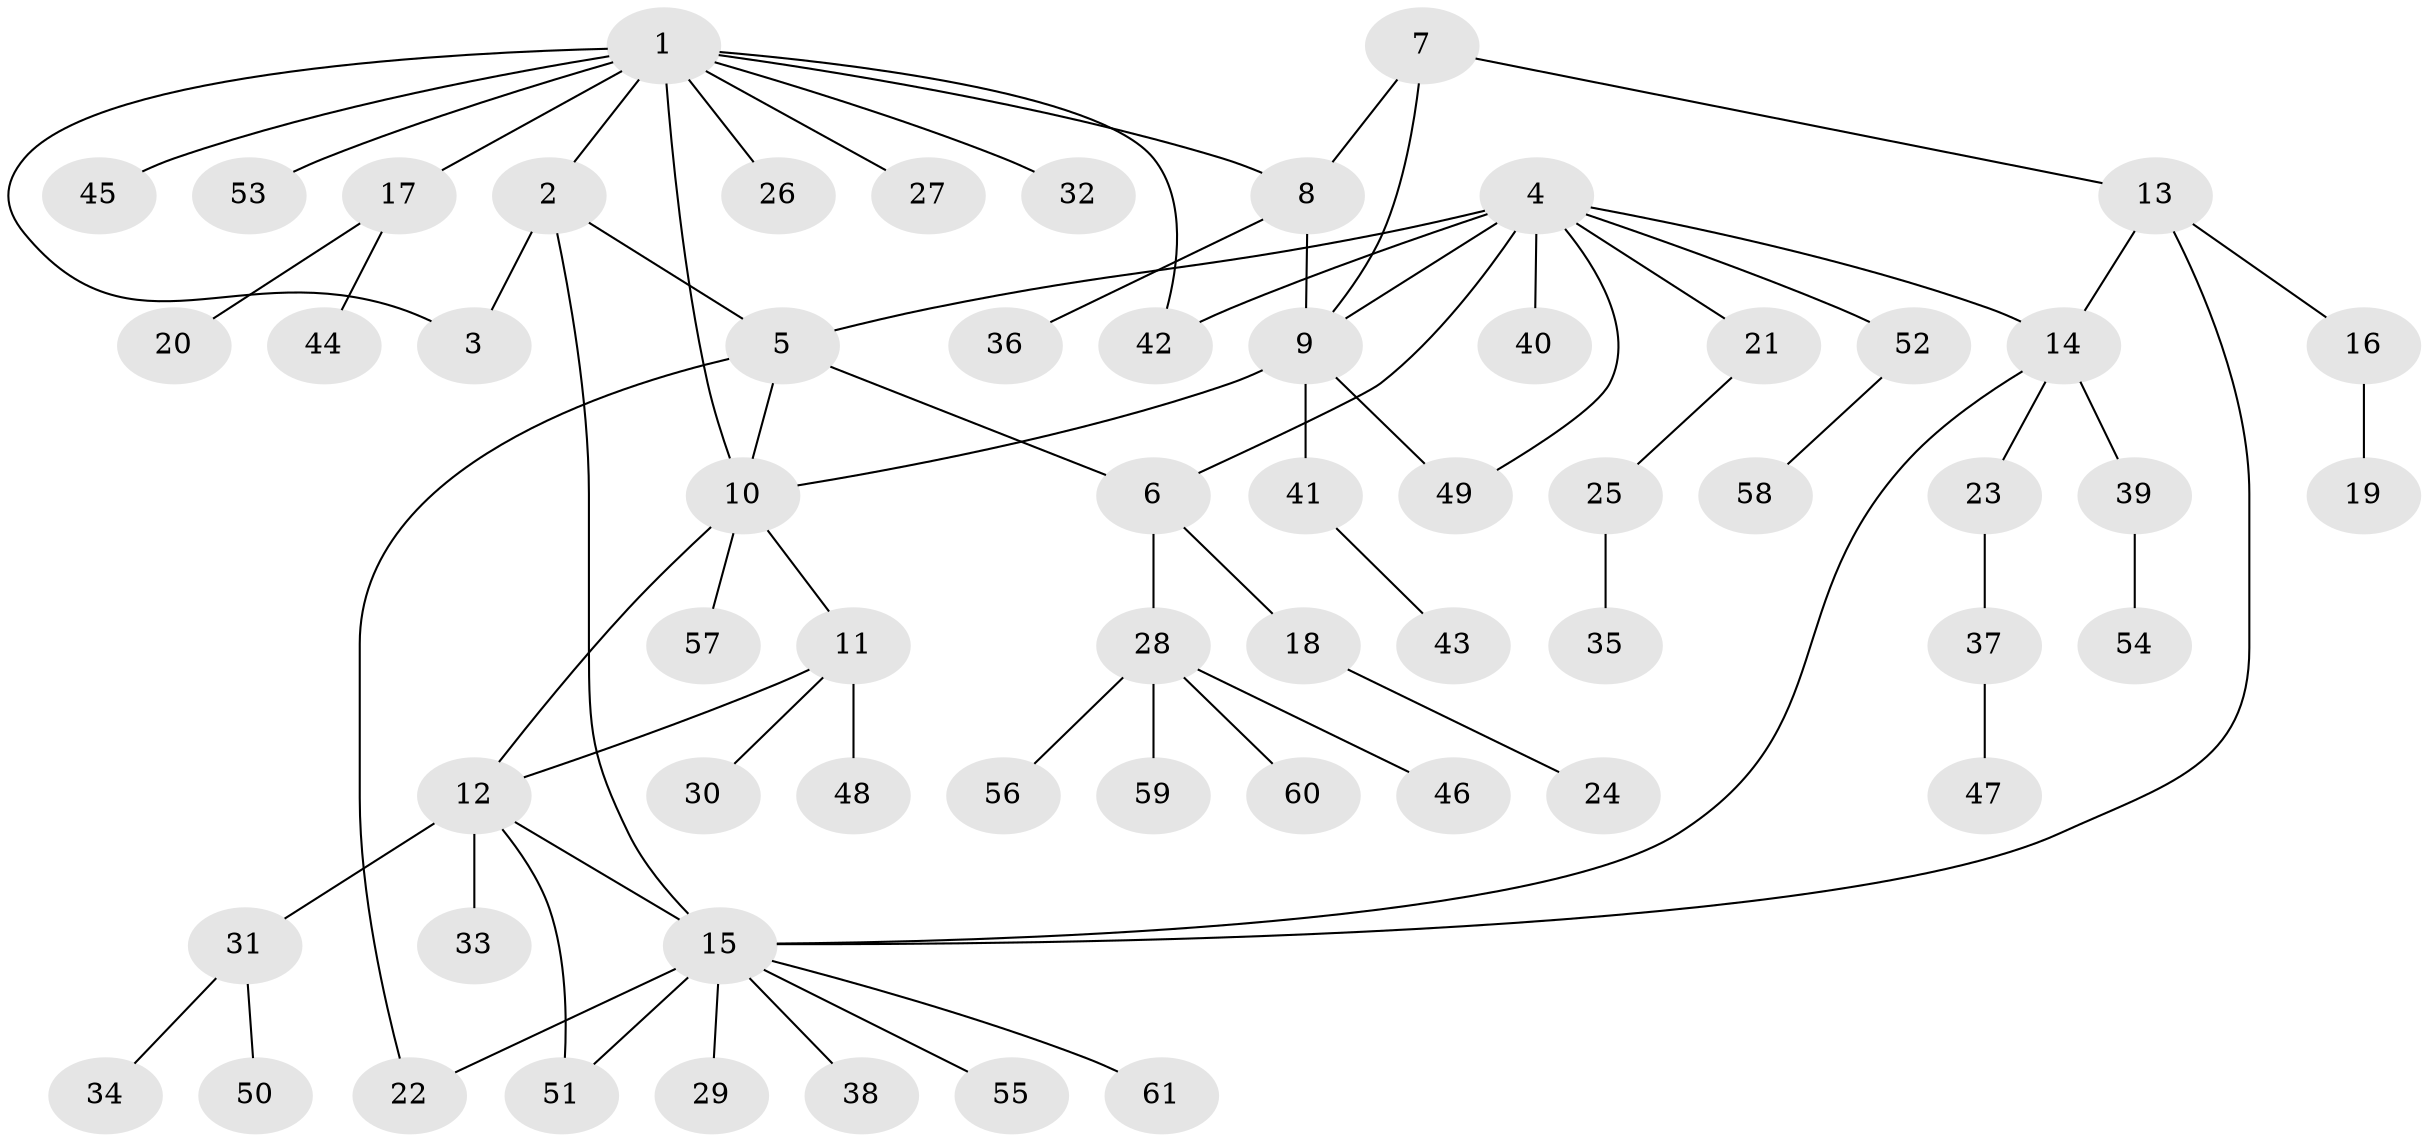 // Generated by graph-tools (version 1.1) at 2025/16/03/09/25 04:16:03]
// undirected, 61 vertices, 75 edges
graph export_dot {
graph [start="1"]
  node [color=gray90,style=filled];
  1;
  2;
  3;
  4;
  5;
  6;
  7;
  8;
  9;
  10;
  11;
  12;
  13;
  14;
  15;
  16;
  17;
  18;
  19;
  20;
  21;
  22;
  23;
  24;
  25;
  26;
  27;
  28;
  29;
  30;
  31;
  32;
  33;
  34;
  35;
  36;
  37;
  38;
  39;
  40;
  41;
  42;
  43;
  44;
  45;
  46;
  47;
  48;
  49;
  50;
  51;
  52;
  53;
  54;
  55;
  56;
  57;
  58;
  59;
  60;
  61;
  1 -- 2;
  1 -- 3;
  1 -- 8;
  1 -- 10;
  1 -- 17;
  1 -- 26;
  1 -- 27;
  1 -- 32;
  1 -- 42;
  1 -- 45;
  1 -- 53;
  2 -- 3;
  2 -- 5;
  2 -- 15;
  4 -- 5;
  4 -- 6;
  4 -- 9;
  4 -- 14;
  4 -- 21;
  4 -- 40;
  4 -- 42;
  4 -- 49;
  4 -- 52;
  5 -- 6;
  5 -- 10;
  5 -- 22;
  6 -- 18;
  6 -- 28;
  7 -- 8;
  7 -- 9;
  7 -- 13;
  8 -- 9;
  8 -- 36;
  9 -- 10;
  9 -- 41;
  9 -- 49;
  10 -- 11;
  10 -- 12;
  10 -- 57;
  11 -- 12;
  11 -- 30;
  11 -- 48;
  12 -- 15;
  12 -- 31;
  12 -- 33;
  12 -- 51;
  13 -- 14;
  13 -- 15;
  13 -- 16;
  14 -- 15;
  14 -- 23;
  14 -- 39;
  15 -- 22;
  15 -- 29;
  15 -- 38;
  15 -- 51;
  15 -- 55;
  15 -- 61;
  16 -- 19;
  17 -- 20;
  17 -- 44;
  18 -- 24;
  21 -- 25;
  23 -- 37;
  25 -- 35;
  28 -- 46;
  28 -- 56;
  28 -- 59;
  28 -- 60;
  31 -- 34;
  31 -- 50;
  37 -- 47;
  39 -- 54;
  41 -- 43;
  52 -- 58;
}
